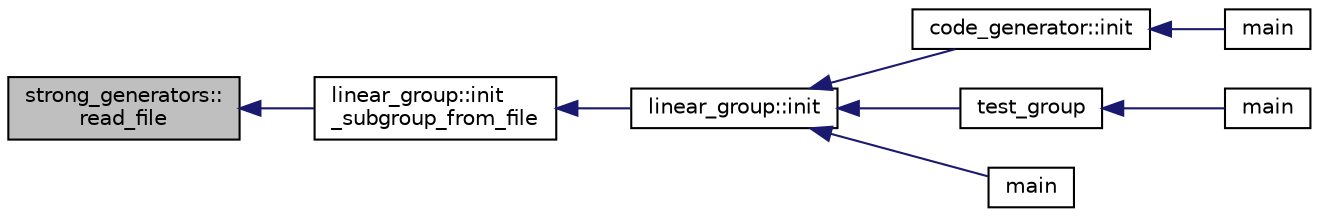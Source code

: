 digraph "strong_generators::read_file"
{
  edge [fontname="Helvetica",fontsize="10",labelfontname="Helvetica",labelfontsize="10"];
  node [fontname="Helvetica",fontsize="10",shape=record];
  rankdir="LR";
  Node4692 [label="strong_generators::\lread_file",height=0.2,width=0.4,color="black", fillcolor="grey75", style="filled", fontcolor="black"];
  Node4692 -> Node4693 [dir="back",color="midnightblue",fontsize="10",style="solid",fontname="Helvetica"];
  Node4693 [label="linear_group::init\l_subgroup_from_file",height=0.2,width=0.4,color="black", fillcolor="white", style="filled",URL="$df/d5a/classlinear__group.html#a55fd1f4c503f5b37dd818256efe259c6"];
  Node4693 -> Node4694 [dir="back",color="midnightblue",fontsize="10",style="solid",fontname="Helvetica"];
  Node4694 [label="linear_group::init",height=0.2,width=0.4,color="black", fillcolor="white", style="filled",URL="$df/d5a/classlinear__group.html#a8119aa9b882192ab422b12614b259f28"];
  Node4694 -> Node4695 [dir="back",color="midnightblue",fontsize="10",style="solid",fontname="Helvetica"];
  Node4695 [label="code_generator::init",height=0.2,width=0.4,color="black", fillcolor="white", style="filled",URL="$db/d37/classcode__generator.html#acfaa1e8badf6f30255203f499b130af8"];
  Node4695 -> Node4696 [dir="back",color="midnightblue",fontsize="10",style="solid",fontname="Helvetica"];
  Node4696 [label="main",height=0.2,width=0.4,color="black", fillcolor="white", style="filled",URL="$d4/d4f/codes_8_c.html#a217dbf8b442f20279ea00b898af96f52"];
  Node4694 -> Node4697 [dir="back",color="midnightblue",fontsize="10",style="solid",fontname="Helvetica"];
  Node4697 [label="test_group",height=0.2,width=0.4,color="black", fillcolor="white", style="filled",URL="$d8/d03/analyze__q__designs_8_c.html#ad03444358d0b46e7aa4d88a806b44925"];
  Node4697 -> Node4698 [dir="back",color="midnightblue",fontsize="10",style="solid",fontname="Helvetica"];
  Node4698 [label="main",height=0.2,width=0.4,color="black", fillcolor="white", style="filled",URL="$d8/d03/analyze__q__designs_8_c.html#a217dbf8b442f20279ea00b898af96f52"];
  Node4694 -> Node4699 [dir="back",color="midnightblue",fontsize="10",style="solid",fontname="Helvetica"];
  Node4699 [label="main",height=0.2,width=0.4,color="black", fillcolor="white", style="filled",URL="$da/dd5/subspace__orbits__main_8_c.html#a217dbf8b442f20279ea00b898af96f52"];
}
